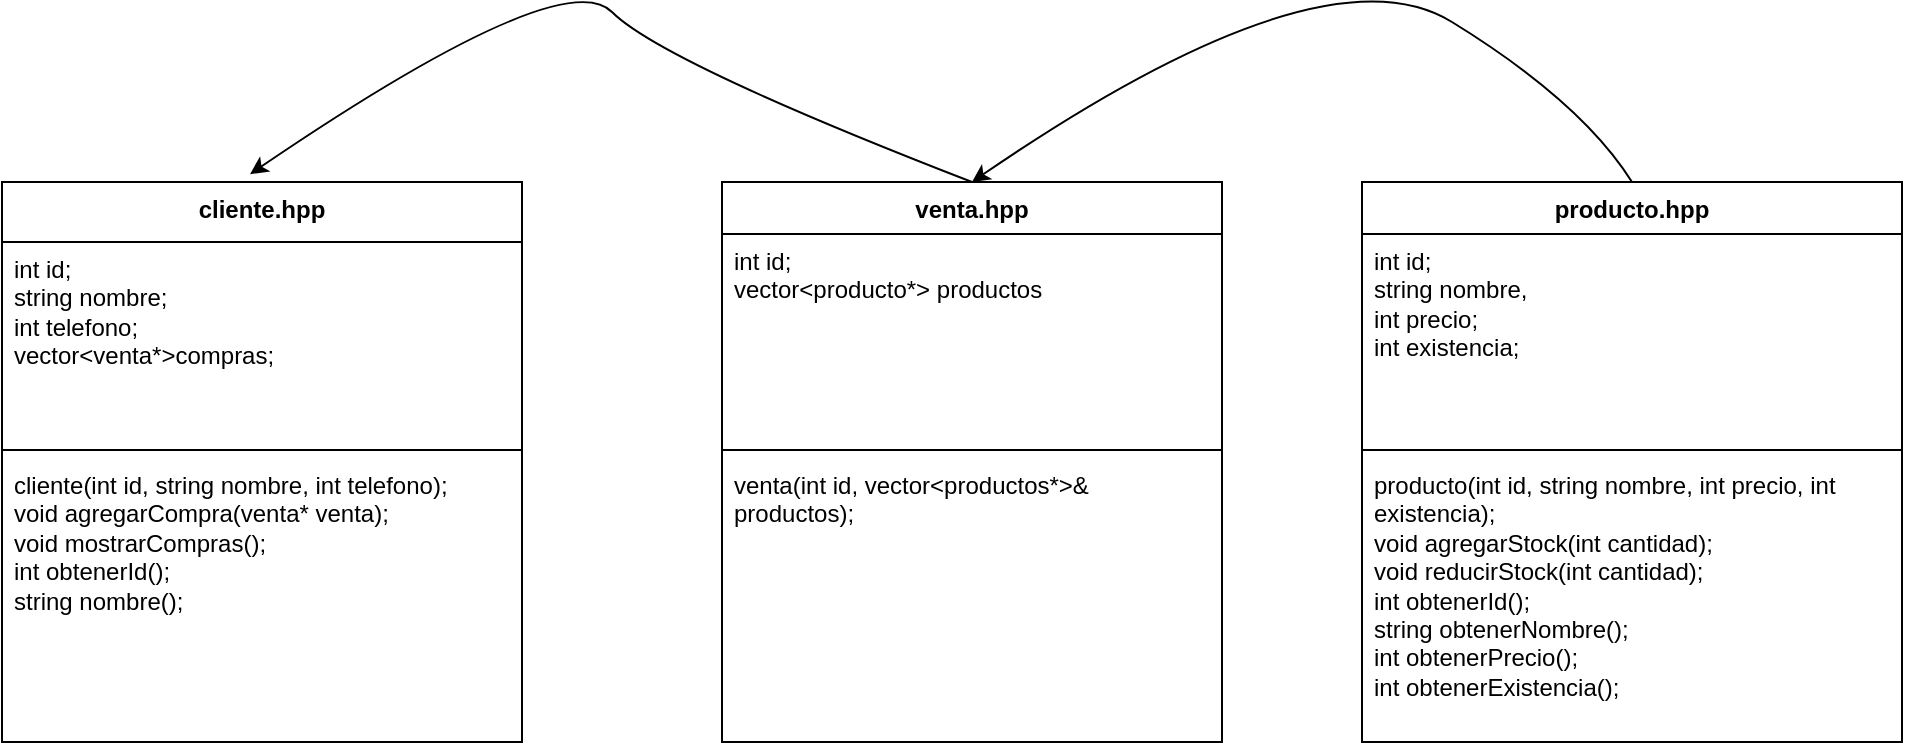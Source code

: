 <mxfile version="26.1.0">
  <diagram name="Página-1" id="CQy5s4aIsVxISWyfT_tp">
    <mxGraphModel dx="1600" dy="669" grid="1" gridSize="10" guides="1" tooltips="1" connect="1" arrows="1" fold="1" page="1" pageScale="1" pageWidth="827" pageHeight="1169" math="0" shadow="0">
      <root>
        <mxCell id="0" />
        <mxCell id="1" parent="0" />
        <mxCell id="PWieRVtEVI6NbWJL73Go-11" value="cliente.hpp" style="swimlane;fontStyle=1;align=center;verticalAlign=top;childLayout=stackLayout;horizontal=1;startSize=30;horizontalStack=0;resizeParent=1;resizeParentMax=0;resizeLast=0;collapsible=1;marginBottom=0;whiteSpace=wrap;html=1;" vertex="1" parent="1">
          <mxGeometry x="230" y="600" width="260" height="280" as="geometry">
            <mxRectangle x="230" y="600" width="100" height="30" as="alternateBounds" />
          </mxGeometry>
        </mxCell>
        <mxCell id="PWieRVtEVI6NbWJL73Go-12" value="int id;&lt;div&gt;string nombre;&lt;/div&gt;&lt;div&gt;int telefono;&lt;/div&gt;&lt;div&gt;vector&amp;lt;venta*&amp;gt;compras;&lt;/div&gt;" style="text;strokeColor=none;fillColor=none;align=left;verticalAlign=top;spacingLeft=4;spacingRight=4;overflow=hidden;rotatable=0;points=[[0,0.5],[1,0.5]];portConstraint=eastwest;whiteSpace=wrap;html=1;" vertex="1" parent="PWieRVtEVI6NbWJL73Go-11">
          <mxGeometry y="30" width="260" height="100" as="geometry" />
        </mxCell>
        <mxCell id="PWieRVtEVI6NbWJL73Go-13" value="" style="line;strokeWidth=1;fillColor=none;align=left;verticalAlign=middle;spacingTop=-1;spacingLeft=3;spacingRight=3;rotatable=0;labelPosition=right;points=[];portConstraint=eastwest;strokeColor=inherit;" vertex="1" parent="PWieRVtEVI6NbWJL73Go-11">
          <mxGeometry y="130" width="260" height="8" as="geometry" />
        </mxCell>
        <mxCell id="PWieRVtEVI6NbWJL73Go-14" value="cliente(int id, string nombre, int telefono);&lt;div&gt;void agregarCompra(venta* venta);&lt;br&gt;void mostrarCompras();&lt;br&gt;int obtenerId();&lt;/div&gt;&lt;div&gt;string nombre();&lt;/div&gt;" style="text;strokeColor=none;fillColor=none;align=left;verticalAlign=top;spacingLeft=4;spacingRight=4;overflow=hidden;rotatable=0;points=[[0,0.5],[1,0.5]];portConstraint=eastwest;whiteSpace=wrap;html=1;" vertex="1" parent="PWieRVtEVI6NbWJL73Go-11">
          <mxGeometry y="138" width="260" height="142" as="geometry" />
        </mxCell>
        <mxCell id="PWieRVtEVI6NbWJL73Go-15" value="venta.hpp" style="swimlane;fontStyle=1;align=center;verticalAlign=top;childLayout=stackLayout;horizontal=1;startSize=26;horizontalStack=0;resizeParent=1;resizeParentMax=0;resizeLast=0;collapsible=1;marginBottom=0;whiteSpace=wrap;html=1;" vertex="1" parent="1">
          <mxGeometry x="590" y="600" width="250" height="280" as="geometry" />
        </mxCell>
        <mxCell id="PWieRVtEVI6NbWJL73Go-16" value="int id;&lt;div&gt;vector&amp;lt;producto*&amp;gt; productos&lt;/div&gt;" style="text;strokeColor=none;fillColor=none;align=left;verticalAlign=top;spacingLeft=4;spacingRight=4;overflow=hidden;rotatable=0;points=[[0,0.5],[1,0.5]];portConstraint=eastwest;whiteSpace=wrap;html=1;" vertex="1" parent="PWieRVtEVI6NbWJL73Go-15">
          <mxGeometry y="26" width="250" height="104" as="geometry" />
        </mxCell>
        <mxCell id="PWieRVtEVI6NbWJL73Go-17" value="" style="line;strokeWidth=1;fillColor=none;align=left;verticalAlign=middle;spacingTop=-1;spacingLeft=3;spacingRight=3;rotatable=0;labelPosition=right;points=[];portConstraint=eastwest;strokeColor=inherit;" vertex="1" parent="PWieRVtEVI6NbWJL73Go-15">
          <mxGeometry y="130" width="250" height="8" as="geometry" />
        </mxCell>
        <mxCell id="PWieRVtEVI6NbWJL73Go-18" value="venta(int id, vector&amp;lt;productos*&amp;gt;&amp;amp; productos);" style="text;strokeColor=none;fillColor=none;align=left;verticalAlign=top;spacingLeft=4;spacingRight=4;overflow=hidden;rotatable=0;points=[[0,0.5],[1,0.5]];portConstraint=eastwest;whiteSpace=wrap;html=1;" vertex="1" parent="PWieRVtEVI6NbWJL73Go-15">
          <mxGeometry y="138" width="250" height="142" as="geometry" />
        </mxCell>
        <mxCell id="PWieRVtEVI6NbWJL73Go-19" value="producto.hpp" style="swimlane;fontStyle=1;align=center;verticalAlign=top;childLayout=stackLayout;horizontal=1;startSize=26;horizontalStack=0;resizeParent=1;resizeParentMax=0;resizeLast=0;collapsible=1;marginBottom=0;whiteSpace=wrap;html=1;" vertex="1" parent="1">
          <mxGeometry x="910" y="600" width="270" height="280" as="geometry" />
        </mxCell>
        <mxCell id="PWieRVtEVI6NbWJL73Go-20" value="int id;&lt;div&gt;string nombre,&lt;/div&gt;&lt;div&gt;int precio;&lt;/div&gt;&lt;div&gt;int existencia;&lt;/div&gt;" style="text;strokeColor=none;fillColor=none;align=left;verticalAlign=top;spacingLeft=4;spacingRight=4;overflow=hidden;rotatable=0;points=[[0,0.5],[1,0.5]];portConstraint=eastwest;whiteSpace=wrap;html=1;" vertex="1" parent="PWieRVtEVI6NbWJL73Go-19">
          <mxGeometry y="26" width="270" height="104" as="geometry" />
        </mxCell>
        <mxCell id="PWieRVtEVI6NbWJL73Go-21" value="" style="line;strokeWidth=1;fillColor=none;align=left;verticalAlign=middle;spacingTop=-1;spacingLeft=3;spacingRight=3;rotatable=0;labelPosition=right;points=[];portConstraint=eastwest;strokeColor=inherit;" vertex="1" parent="PWieRVtEVI6NbWJL73Go-19">
          <mxGeometry y="130" width="270" height="8" as="geometry" />
        </mxCell>
        <mxCell id="PWieRVtEVI6NbWJL73Go-22" value="producto(int id, string nombre, int precio, int existencia);&lt;br&gt;&lt;div&gt;void agregarStock(int cantidad);&lt;/div&gt;&lt;div&gt;void reducirStock(int cantidad);&lt;/div&gt;&lt;div&gt;int obtenerId();&lt;/div&gt;&lt;div&gt;string obtenerNombre();&lt;/div&gt;&lt;div&gt;int obtenerPrecio();&lt;/div&gt;&lt;div&gt;int obtenerExistencia();&lt;/div&gt;&lt;div&gt;&lt;br&gt;&lt;/div&gt;" style="text;strokeColor=none;fillColor=none;align=left;verticalAlign=top;spacingLeft=4;spacingRight=4;overflow=hidden;rotatable=0;points=[[0,0.5],[1,0.5]];portConstraint=eastwest;whiteSpace=wrap;html=1;" vertex="1" parent="PWieRVtEVI6NbWJL73Go-19">
          <mxGeometry y="138" width="270" height="142" as="geometry" />
        </mxCell>
        <mxCell id="PWieRVtEVI6NbWJL73Go-25" value="" style="curved=1;endArrow=classic;html=1;rounded=0;entryX=0.5;entryY=0;entryDx=0;entryDy=0;exitX=0.5;exitY=0;exitDx=0;exitDy=0;" edge="1" parent="1" source="PWieRVtEVI6NbWJL73Go-19" target="PWieRVtEVI6NbWJL73Go-15">
          <mxGeometry width="50" height="50" relative="1" as="geometry">
            <mxPoint x="890" y="530" as="sourcePoint" />
            <mxPoint x="940" y="480" as="targetPoint" />
            <Array as="points">
              <mxPoint x="1020" y="560" />
              <mxPoint x="890" y="480" />
            </Array>
          </mxGeometry>
        </mxCell>
        <mxCell id="PWieRVtEVI6NbWJL73Go-27" value="" style="curved=1;endArrow=classic;html=1;rounded=0;entryX=0.477;entryY=-0.014;entryDx=0;entryDy=0;entryPerimeter=0;exitX=0.5;exitY=0;exitDx=0;exitDy=0;" edge="1" parent="1" source="PWieRVtEVI6NbWJL73Go-15" target="PWieRVtEVI6NbWJL73Go-11">
          <mxGeometry width="50" height="50" relative="1" as="geometry">
            <mxPoint x="510" y="540" as="sourcePoint" />
            <mxPoint x="560" y="490" as="targetPoint" />
            <Array as="points">
              <mxPoint x="560" y="540" />
              <mxPoint x="510" y="490" />
            </Array>
          </mxGeometry>
        </mxCell>
      </root>
    </mxGraphModel>
  </diagram>
</mxfile>
